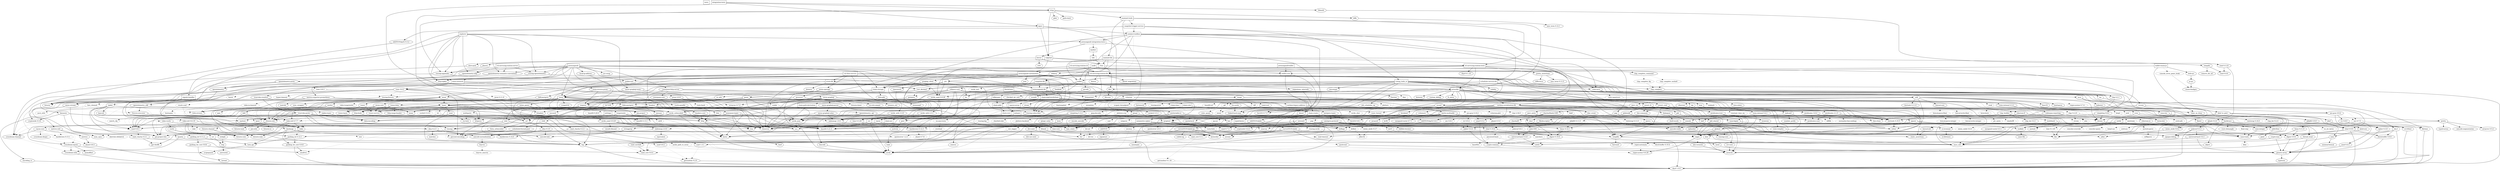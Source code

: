 digraph {
    0 [ label = "tests" shape = box]
    1 [ label = "catalyst-toolbox" shape = box]
    2 [ label = "chain-addr" shape = box]
    3 [ label = "chain-core" shape = box]
    4 [ label = "chain-ser" shape = box]
    5 [ label = "chain-crypto" shape = box]
    6 [ label = "typed-bytes" shape = box]
    7 [ label = "chain-impl-mockchain" shape = box]
    8 [ label = "cardano-legacy-address" shape = box]
    9 [ label = "chain-time" shape = box]
    10 [ label = "chain-vote" shape = box]
    11 [ label = "imhamt" shape = box]
    12 [ label = "sparse-array" shape = box]
    13 [ label = "chain-storage" shape = box]
    14 [ label = "jcli" shape = box]
    15 [ label = "jormungandr-lib" shape = box]
    16 [ label = "jormungandr-automation" shape = box]
    17 [ label = "jortestkit" shape = box]
    18 [ label = "jormungandr-integration-tests" shape = box]
    19 [ label = "hersir" shape = box]
    20 [ label = "thor" shape = box]
    21 [ label = "loki" shape = box]
    22 [ label = "mjolnir" shape = box]
    23 [ label = "snapshot-lib" shape = box]
    24 [ label = "symmetric-cipher" shape = box]
    25 [ label = "vit-servicing-station-lib" shape = box]
    26 [ label = "event-db" shape = box]
    27 [ label = "vit-servicing-station-tests" shape = box]
    28 [ label = "wallet" shape = box]
    29 [ label = "chain-path-derivation" shape = box]
    30 [ label = "hdkeygen" shape = box]
    31 [ label = "chain-network" shape = box]
    32 [ label = "jormungandrwallet" shape = box]
    33 [ label = "wallet-core" shape = box]
    34 [ label = "wallet-wasm-js" shape = box]
    35 [ label = "jormungandr" shape = box]
    36 [ label = "explorer" shape = box]
    37 [ label = "settings" shape = box]
    38 [ label = "blockchain" shape = box]
    39 [ label = "vit-servicing-station-cli" shape = box]
    40 [ label = "vit-servicing-station-server" shape = box]
    41 [ label = "iapyx" shape = box]
    42 [ label = "valgrind" shape = box]
    43 [ label = "vitup" shape = box]
    44 [ label = "mainnet-lib" shape = box]
    45 [ label = "mainnet-tools" shape = box]
    46 [ label = "scheduler-service-lib" shape = box]
    47 [ label = "signals-handler" shape = box]
    48 [ label = "snapshot-trigger-service" shape = box]
    49 [ label = "voting_tools_rs" shape = box]
    50 [ label = "integration-tests" shape = box]
    51 [ label = "cat-data-service" shape = box]
    52 [ label = "audit" shape = box]
    53 [ label = "assert_fs" ]
    54 [ label = "bech32 0.8.1" ]
    55 [ label = "clap 4.2.1" ]
    56 [ label = "color-eyre" ]
    57 [ label = "csv" ]
    58 [ label = "fraction" ]
    59 [ label = "futures" ]
    60 [ label = "gag" ]
    61 [ label = "governor" ]
    62 [ label = "graphql_client" ]
    63 [ label = "hex" ]
    64 [ label = "image" ]
    65 [ label = "itertools 0.10.5" ]
    66 [ label = "once_cell" ]
    67 [ label = "qrcode" ]
    68 [ label = "quircs" ]
    69 [ label = "rand 0.8.5" ]
    70 [ label = "rand_chacha 0.3.1" ]
    71 [ label = "rayon" ]
    72 [ label = "regex" ]
    73 [ label = "reqwest" ]
    74 [ label = "rust_decimal" ]
    75 [ label = "serde" ]
    76 [ label = "serde_json" ]
    77 [ label = "serde_yaml 0.8.26" ]
    78 [ label = "sscanf" ]
    79 [ label = "thiserror" ]
    80 [ label = "time 0.3.20" ]
    81 [ label = "tokio" ]
    82 [ label = "tracing" ]
    83 [ label = "tracing-subscriber" ]
    84 [ label = "url" ]
    85 [ label = "cryptoxide 0.4.4" ]
    86 [ label = "proptest" ]
    87 [ label = "quickcheck" ]
    88 [ label = "curve25519-dalek-ng" ]
    89 [ label = "ed25519-bip32 0.4.1" ]
    90 [ label = "ed25519-dalek" ]
    91 [ label = "generic-array" ]
    92 [ label = "rand_core 0.6.4" ]
    93 [ label = "sha2 0.10.6" ]
    94 [ label = "lazy_static" ]
    95 [ label = "strum" ]
    96 [ label = "cbor_event" ]
    97 [ label = "base64 0.21.0" ]
    98 [ label = "const_format" ]
    99 [ label = "criterion" style = dashed]
    100 [ label = "data-pile" ]
    101 [ label = "sled" ]
    102 [ label = "tempfile" ]
    103 [ label = "base64 0.13.1" ]
    104 [ label = "bincode" ]
    105 [ label = "bytes" ]
    106 [ label = "clap_complete" ]
    107 [ label = "gtmpl" ]
    108 [ label = "rpassword" ]
    109 [ label = "http" ]
    110 [ label = "humantime" ]
    111 [ label = "parity-multiaddr" ]
    112 [ label = "serde_with 2.3.1" ]
    113 [ label = "assert_cmd" ]
    114 [ label = "bytesize" ]
    115 [ label = "custom_debug" ]
    116 [ label = "flate2" ]
    117 [ label = "fs_extra" ]
    118 [ label = "json" ]
    119 [ label = "keynesis" ]
    120 [ label = "log" ]
    121 [ label = "netstat2" ]
    122 [ label = "os_info" ]
    123 [ label = "poldercast" ]
    124 [ label = "predicates 2.1.5" ]
    125 [ label = "prost 0.9.0" ]
    126 [ label = "semver" ]
    127 [ label = "sysinfo" ]
    128 [ label = "tar" ]
    129 [ label = "tokio-stream" ]
    130 [ label = "tonic 0.6.2" ]
    131 [ label = "warp" ]
    132 [ label = "zip" ]
    133 [ label = "console" ]
    134 [ label = "dialoguer" ]
    135 [ label = "indicatif" ]
    136 [ label = "sha-1" ]
    137 [ label = "sha2 0.9.9" ]
    138 [ label = "bech32 0.7.3" ]
    139 [ label = "yaml-rust" ]
    140 [ label = "ctrlc" ]
    141 [ label = "slave-pool" ]
    142 [ label = "cocoon" ]
    143 [ label = "dirs" ]
    144 [ label = "serde_test" style = dashed]
    145 [ label = "zeroize" ]
    146 [ label = "diesel" ]
    147 [ label = "diesel_migrations" ]
    148 [ label = "dotenv" ]
    149 [ label = "http-zipkin" ]
    150 [ label = "notify" ]
    151 [ label = "r2d2" ]
    152 [ label = "simplelog 0.8.0" ]
    153 [ label = "tracing-futures" ]
    154 [ label = "bb8" ]
    155 [ label = "bb8-postgres" ]
    156 [ label = "chrono" ]
    157 [ label = "dotenvy" ]
    158 [ label = "tokio-postgres" ]
    159 [ label = "cfg-if 0.1.10" ]
    160 [ label = "dyn-clone" ]
    161 [ label = "fake" ]
    162 [ label = "hyper" ]
    163 [ label = "postgres" ]
    164 [ label = "pretty_assertions" ]
    165 [ label = "rand 0.7.3" ]
    166 [ label = "rand_core 0.5.1" ]
    167 [ label = "refinery" ]
    168 [ label = "hashlink" ]
    169 [ label = "http-body" ]
    170 [ label = "pin-project" ]
    171 [ label = "clear_on_drop" ]
    172 [ label = "console_error_panic_hook" style = dashed]
    173 [ label = "getrandom 0.2.9" ]
    174 [ label = "js-sys" ]
    175 [ label = "wasm-bindgen" ]
    176 [ label = "web-sys" ]
    177 [ label = "arc-swap" ]
    178 [ label = "jsonrpsee-core" ]
    179 [ label = "jsonrpsee-http-server" ]
    180 [ label = "linked-hash-map" ]
    181 [ label = "local-ip-address" ]
    182 [ label = "lru" ]
    183 [ label = "opentelemetry" ]
    184 [ label = "opentelemetry-otlp" ]
    185 [ label = "opentelemetry-semantic-conventions" ]
    186 [ label = "tokio-util 0.6.10" ]
    187 [ label = "tracing-appender" ]
    188 [ label = "tracing-opentelemetry" ]
    189 [ label = "trust-dns-resolver" ]
    190 [ label = "anyhow" ]
    191 [ label = "async-graphql" ]
    192 [ label = "async-graphql-warp" ]
    193 [ label = "futures-channel" ]
    194 [ label = "futures-util" ]
    195 [ label = "ed25519-bip32 0.3.2" ]
    196 [ label = "prettytable-rs" ]
    197 [ label = "warp-reverse-proxy" ]
    198 [ label = "diffy" ]
    199 [ label = "glob" ]
    200 [ label = "path-slash" ]
    201 [ label = "rustls" ]
    202 [ label = "rustls-pemfile" ]
    203 [ label = "tempdir" ]
    204 [ label = "tokio-rustls" ]
    205 [ label = "uuid 0.8.2" ]
    206 [ label = "walkdir" ]
    207 [ label = "cardano-serialization-lib" ]
    208 [ label = "pharos" ]
    209 [ label = "job_scheduler_ng" ]
    210 [ label = "num-traits" ]
    211 [ label = "uuid 1.3.1" ]
    212 [ label = "bytekind" ]
    213 [ label = "cddl" ]
    214 [ label = "ciborium" ]
    215 [ label = "dashmap" ]
    216 [ label = "microtype" ]
    217 [ label = "nonempty" ]
    218 [ label = "validity" ]
    219 [ label = "cfg-if 1.0.0" ]
    220 [ label = "libmath" ]
    221 [ label = "rand_chacha 0.2.2" ]
    222 [ label = "axum" ]
    223 [ label = "metrics" ]
    224 [ label = "metrics-exporter-prometheus" ]
    225 [ label = "poem" ]
    226 [ label = "poem-openapi" ]
    227 [ label = "serde_with 3.3.0" ]
    228 [ label = "tower-http" ]
    229 [ label = "clap_complete_command" ]
    230 [ label = "anstyle" ]
    231 [ label = "doc-comment" ]
    232 [ label = "globwalk" ]
    233 [ label = "predicates 3.0.2" ]
    234 [ label = "predicates-core" ]
    235 [ label = "predicates-tree" ]
    236 [ label = "clap_builder" ]
    237 [ label = "backtrace" ]
    238 [ label = "color-spantrace" style = dashed]
    239 [ label = "eyre" ]
    240 [ label = "indenter" ]
    241 [ label = "owo-colors" ]
    242 [ label = "tracing-error" style = dashed]
    243 [ label = "csv-core" ]
    244 [ label = "itoa" ]
    245 [ label = "ryu" ]
    246 [ label = "num" ]
    247 [ label = "futures-core" ]
    248 [ label = "futures-executor" ]
    249 [ label = "futures-io" ]
    250 [ label = "futures-sink" ]
    251 [ label = "futures-task" ]
    252 [ label = "filedescriptor" ]
    253 [ label = "futures-timer" style = dashed]
    254 [ label = "no-std-compat" ]
    255 [ label = "nonzero_ext" ]
    256 [ label = "parking_lot 0.12.1" ]
    257 [ label = "smallvec" ]
    258 [ label = "bytemuck" ]
    259 [ label = "byteorder" ]
    260 [ label = "color_quant" ]
    261 [ label = "gif" style = dashed]
    262 [ label = "jpeg-decoder" style = dashed]
    263 [ label = "num-iter" ]
    264 [ label = "num-rational 0.3.2" ]
    265 [ label = "png" style = dashed]
    266 [ label = "scoped_threadpool" style = dashed]
    267 [ label = "tiff" style = dashed]
    268 [ label = "either" ]
    269 [ label = "checked_int_cast" ]
    270 [ label = "ppv-lite86" ]
    271 [ label = "rayon-core" ]
    272 [ label = "aho-corasick" ]
    273 [ label = "memchr" ]
    274 [ label = "regex-syntax 0.6.29" ]
    275 [ label = "serde_urlencoded" ]
    276 [ label = "tower-service" ]
    277 [ label = "arrayvec 0.7.2" ]
    278 [ label = "borsh" style = dashed]
    279 [ label = "bytecheck" style = dashed]
    280 [ label = "rkyv" style = dashed]
    281 [ label = "indexmap 1.9.3" ]
    282 [ label = "time-core" ]
    283 [ label = "mio" style = dashed]
    284 [ label = "num_cpus" ]
    285 [ label = "pin-project-lite" ]
    286 [ label = "tracing-core" ]
    287 [ label = "matchers" style = dashed]
    288 [ label = "nu-ansi-term" style = dashed]
    289 [ label = "sharded-slab" style = dashed]
    290 [ label = "thread_local" ]
    291 [ label = "tracing-log" style = dashed]
    292 [ label = "tracing-serde" style = dashed]
    293 [ label = "form_urlencoded" ]
    294 [ label = "idna 0.3.0" ]
    295 [ label = "percent-encoding" ]
    296 [ label = "bit-set" style = dashed]
    297 [ label = "bitflags" ]
    298 [ label = "quick-error 2.0.1" style = dashed]
    299 [ label = "rand_xorshift" ]
    300 [ label = "rusty-fork" style = dashed]
    301 [ label = "unarray" ]
    302 [ label = "env_logger" style = dashed]
    303 [ label = "digest 0.9.0" ]
    304 [ label = "subtle-ng" ]
    305 [ label = "curve25519-dalek" ]
    306 [ label = "ed25519" ]
    307 [ label = "typenum" ]
    308 [ label = "digest 0.10.6" ]
    309 [ label = "atty" style = dashed]
    310 [ label = "cast" style = dashed]
    311 [ label = "clap 2.34.0" style = dashed]
    312 [ label = "criterion-plot" style = dashed]
    313 [ label = "oorandom" style = dashed]
    314 [ label = "plotters" style = dashed]
    315 [ label = "serde_cbor" style = dashed]
    316 [ label = "tinytemplate" style = dashed]
    317 [ label = "memmap2" ]
    318 [ label = "crc32fast" ]
    319 [ label = "crossbeam-epoch" ]
    320 [ label = "crossbeam-utils" ]
    321 [ label = "fxhash" ]
    322 [ label = "libc" ]
    323 [ label = "parking_lot 0.11.2" ]
    324 [ label = "fastrand" ]
    325 [ label = "gtmpl_value" ]
    326 [ label = "fnv" ]
    327 [ label = "arrayref" ]
    328 [ label = "bs58" ]
    329 [ label = "data-encoding" ]
    330 [ label = "multihash" ]
    331 [ label = "static_assertions" ]
    332 [ label = "unsigned-varint 0.7.1" ]
    333 [ label = "bstr" ]
    334 [ label = "wait-timeout" ]
    335 [ label = "miniz_oxide 0.6.2" ]
    336 [ label = "cryptoxide 0.3.6" ]
    337 [ label = "difflib" style = dashed]
    338 [ label = "float-cmp" style = dashed]
    339 [ label = "normalize-line-endings" style = dashed]
    340 [ label = "filetime" ]
    341 [ label = "tokio-util 0.7.7" ]
    342 [ label = "async-stream" ]
    343 [ label = "h2" style = dashed]
    344 [ label = "hyper-timeout" style = dashed]
    345 [ label = "tower" ]
    346 [ label = "tower-layer" ]
    347 [ label = "headers" ]
    348 [ label = "mime" ]
    349 [ label = "mime_guess" ]
    350 [ label = "multiparty" style = dashed]
    351 [ label = "scoped-tls" ]
    352 [ label = "tokio-tungstenite" style = dashed]
    353 [ label = "aes 0.7.5" style = dashed]
    354 [ label = "bzip2" style = dashed]
    355 [ label = "constant_time_eq" style = dashed]
    356 [ label = "hmac 0.12.1" ]
    357 [ label = "pbkdf2 0.11.0" style = dashed]
    358 [ label = "sha1" ]
    359 [ label = "zstd" style = dashed]
    360 [ label = "unicode-width" ]
    361 [ label = "shell-words" ]
    362 [ label = "number_prefix" ]
    363 [ label = "block-buffer 0.9.0" ]
    364 [ label = "opaque-debug" ]
    365 [ label = "crossbeam-channel" ]
    366 [ label = "aes-gcm 0.9.4" ]
    367 [ label = "chacha20poly1305" ]
    368 [ label = "hmac 0.11.0" ]
    369 [ label = "pbkdf2 0.9.0" ]
    370 [ label = "dirs-sys" ]
    371 [ label = "pq-sys" style = dashed]
    372 [ label = "migrations_internals" ]
    373 [ label = "zipkin" ]
    374 [ label = "scheduled-thread-pool" ]
    375 [ label = "termcolor" ]
    376 [ label = "num-integer" ]
    377 [ label = "time 0.1.45" style = dashed]
    378 [ label = "fallible-iterator" ]
    379 [ label = "phf" ]
    380 [ label = "postgres-protocol" ]
    381 [ label = "postgres-types" ]
    382 [ label = "socket2 0.5.1" ]
    383 [ label = "httparse" ]
    384 [ label = "httpdate" ]
    385 [ label = "socket2 0.4.9" style = dashed]
    386 [ label = "want" ]
    387 [ label = "ansi_term 0.11.0" ]
    388 [ label = "difference" ]
    389 [ label = "getrandom 0.1.16" style = dashed]
    390 [ label = "refinery-core" ]
    391 [ label = "hashbrown 0.12.3" ]
    392 [ label = "beef" ]
    393 [ label = "jsonrpsee-types" ]
    394 [ label = "rustc-hash" style = dashed]
    395 [ label = "globset" ]
    396 [ label = "unicase" ]
    397 [ label = "opentelemetry_api" ]
    398 [ label = "opentelemetry_sdk" ]
    399 [ label = "opentelemetry-proto" ]
    400 [ label = "prost 0.11.8" style = dashed]
    401 [ label = "tonic 0.8.3" style = dashed]
    402 [ label = "slab" style = dashed]
    403 [ label = "lru-cache" ]
    404 [ label = "resolv-conf" style = dashed]
    405 [ label = "trust-dns-proto" ]
    406 [ label = "async-graphql-parser" ]
    407 [ label = "async-graphql-value" ]
    408 [ label = "fast_chemail" style = dashed]
    409 [ label = "multer" ]
    410 [ label = "pin-utils" ]
    411 [ label = "encode_unicode" ]
    412 [ label = "is-terminal" ]
    413 [ label = "term" ]
    414 [ label = "ansi_term 0.12.1" ]
    415 [ label = "ring" ]
    416 [ label = "sct" ]
    417 [ label = "webpki" ]
    418 [ label = "rand 0.4.6" ]
    419 [ label = "remove_dir_all" ]
    420 [ label = "same-file" ]
    421 [ label = "num-bigint" ]
    422 [ label = "schemars" ]
    423 [ label = "cron" ]
    424 [ label = "libm" style = dashed]
    425 [ label = "abnf_to_pest" ]
    426 [ label = "base16" ]
    427 [ label = "base64-url" style = dashed]
    428 [ label = "clap 3.2.23" style = dashed]
    429 [ label = "codespan-reporting" ]
    430 [ label = "hexf-parse" ]
    431 [ label = "itertools 0.11.0" ]
    432 [ label = "lexical-core" ]
    433 [ label = "pest_meta" ]
    434 [ label = "pest_vm" ]
    435 [ label = "regex-syntax 0.7.4" style = dashed]
    436 [ label = "simplelog 0.12.1" ]
    437 [ label = "uriparse" style = dashed]
    438 [ label = "ciborium-io" ]
    439 [ label = "ciborium-ll" ]
    440 [ label = "hashbrown 0.14.0" ]
    441 [ label = "lock_api" ]
    442 [ label = "parking_lot_core 0.9.8" ]
    443 [ label = "secrecy" style = dashed]
    444 [ label = "rand 0.3.23" ]
    445 [ label = "axum-core" ]
    446 [ label = "matchit" ]
    447 [ label = "serde_path_to_error" style = dashed]
    448 [ label = "sync_wrapper" ]
    449 [ label = "ahash 0.8.3" ]
    450 [ label = "ipnet" ]
    451 [ label = "metrics-util" ]
    452 [ label = "quanta" ]
    453 [ label = "cookie" style = dashed]
    454 [ label = "quick-xml" ]
    455 [ label = "rfc7239" ]
    456 [ label = "serde_yaml 0.9.25" ]
    457 [ label = "indexmap 2.0.0" ]
    458 [ label = "http-range-header" ]
    459 [ label = "clap_complete_fig" style = dashed]
    460 [ label = "clap_complete_nushell" style = dashed]
    461 [ label = "ignore" ]
    462 [ label = "termtree" ]
    463 [ label = "anstream" style = dashed]
    464 [ label = "clap_lex 0.4.1" ]
    465 [ label = "strsim" style = dashed]
    466 [ label = "addr2line" ]
    467 [ label = "object" ]
    468 [ label = "rustc-demangle" ]
    469 [ label = "num-complex" ]
    470 [ label = "num-rational 0.4.1" ]
    471 [ label = "weezl" style = dashed]
    472 [ label = "deflate" style = dashed]
    473 [ label = "miniz_oxide 0.3.7" style = dashed]
    474 [ label = "miniz_oxide 0.4.4" style = dashed]
    475 [ label = "crossbeam-deque" ]
    476 [ label = "hashbrown 0.13.1" style = dashed]
    477 [ label = "ptr_meta" style = dashed]
    478 [ label = "simdutf8" style = dashed]
    479 [ label = "rend" style = dashed]
    480 [ label = "seahash" style = dashed]
    481 [ label = "regex-automata" style = dashed]
    482 [ label = "overload" style = dashed]
    483 [ label = "unicode-bidi" ]
    484 [ label = "unicode-normalization" ]
    485 [ label = "bit-vec" style = dashed]
    486 [ label = "quick-error 1.2.3" style = dashed]
    487 [ label = "subtle" ]
    488 [ label = "signature" ]
    489 [ label = "block-buffer 0.10.4" style = dashed]
    490 [ label = "crypto-common" ]
    491 [ label = "textwrap 0.11.0" style = dashed]
    492 [ label = "plotters-backend" style = dashed]
    493 [ label = "plotters-svg" style = dashed]
    494 [ label = "half" ]
    495 [ label = "memoffset" ]
    496 [ label = "scopeguard" ]
    497 [ label = "instant" ]
    498 [ label = "parking_lot_core 0.8.6" ]
    499 [ label = "unsigned-varint 0.5.1" ]
    500 [ label = "adler" ]
    501 [ label = "tokio-io-timeout" style = dashed]
    502 [ label = "headers-core" ]
    503 [ label = "try-lock" ]
    504 [ label = "tungstenite" style = dashed]
    505 [ label = "cipher 0.3.0" ]
    506 [ label = "bzip2-sys" style = dashed]
    507 [ label = "password-hash" style = dashed]
    508 [ label = "zstd-safe" style = dashed]
    509 [ label = "aead 0.4.3" ]
    510 [ label = "ctr 0.8.0" ]
    511 [ label = "ghash 0.4.4" ]
    512 [ label = "aead 0.5.2" ]
    513 [ label = "chacha20" ]
    514 [ label = "cipher 0.4.4" ]
    515 [ label = "poly1305" ]
    516 [ label = "crypto-mac" ]
    517 [ label = "lazycell" ]
    518 [ label = "zipkin-types" ]
    519 [ label = "phf_shared" ]
    520 [ label = "md-5" ]
    521 [ label = "stringprep" ]
    522 [ label = "siphasher" ]
    523 [ label = "toml" ]
    524 [ label = "ahash 0.7.6" style = dashed]
    525 [ label = "hostname" style = dashed]
    526 [ label = "idna 0.2.3" ]
    527 [ label = "tinyvec" ]
    528 [ label = "pest" ]
    529 [ label = "ascii_utils" style = dashed]
    530 [ label = "encoding_rs" ]
    531 [ label = "spin" ]
    532 [ label = "io-lifetimes" ]
    533 [ label = "dirs-next" ]
    534 [ label = "untrusted" ]
    535 [ label = "nom" ]
    536 [ label = "abnf" ]
    537 [ label = "pretty" ]
    538 [ label = "clap_lex 0.2.4" style = dashed]
    539 [ label = "textwrap 0.16.0" style = dashed]
    540 [ label = "lexical-parse-float" style = dashed]
    541 [ label = "lexical-parse-integer" style = dashed]
    542 [ label = "lexical-util" ]
    543 [ label = "lexical-write-float" style = dashed]
    544 [ label = "lexical-write-integer" style = dashed]
    545 [ label = "sketches-ddsketch" style = dashed]
    546 [ label = "aes-gcm 0.10.2" style = dashed]
    547 [ label = "base64 0.20.0" style = dashed]
    548 [ label = "hkdf" style = dashed]
    549 [ label = "uncased" ]
    550 [ label = "unsafe-libyaml" ]
    551 [ label = "equivalent" ]
    552 [ label = "anstyle-parse" style = dashed]
    553 [ label = "concolor-override" style = dashed]
    554 [ label = "concolor-query" style = dashed]
    555 [ label = "utf8parse" style = dashed]
    556 [ label = "gimli" ]
    557 [ label = "adler32" style = dashed]
    558 [ label = "utf-8" style = dashed]
    559 [ label = "base64ct" style = dashed]
    560 [ label = "zstd-sys" style = dashed]
    561 [ label = "polyval 0.5.3" ]
    562 [ label = "inout" ]
    563 [ label = "universal-hash 0.5.0" ]
    564 [ label = "match_cfg" style = dashed]
    565 [ label = "matches" ]
    566 [ label = "tinyvec_macros" style = dashed]
    567 [ label = "ucd-trie" ]
    568 [ label = "dirs-sys-next" ]
    569 [ label = "minimal-lexical" ]
    570 [ label = "abnf-core" ]
    571 [ label = "arrayvec 0.5.2" ]
    572 [ label = "typed-arena" ]
    573 [ label = "unicode-segmentation" ]
    574 [ label = "os_str_bytes" style = dashed]
    575 [ label = "aes 0.8.3" style = dashed]
    576 [ label = "ctr 0.9.2" style = dashed]
    577 [ label = "ghash 0.5.0" style = dashed]
    578 [ label = "universal-hash 0.4.1" ]
    579 [ label = "polyval 0.6.1" style = dashed]
    1 -> 56 [ ]
    1 -> 60 [ ]
    1 -> 61 [ ]
    1 -> 18 [ ]
    1 -> 67 [ ]
    1 -> 68 [ ]
    1 -> 78 [ ]
    1 -> 24 [ ]
    1 -> 25 [ style = dotted]
    1 -> 28 [ ]
    2 -> 3 [ ]
    2 -> 5 [ ]
    3 -> 4 [ ]
    4 -> 79 [ ]
    5 -> 54 [ ]
    5 -> 88 [ ]
    5 -> 89 [ ]
    5 -> 90 [ ]
    5 -> 63 [ ]
    5 -> 86 [ style = dotted]
    5 -> 87 [ style = dotted]
    5 -> 71 [ ]
    5 -> 93 [ ]
    5 -> 6 [ ]
    7 -> 8 [ ]
    7 -> 2 [ ]
    7 -> 9 [ ]
    7 -> 10 [ ]
    7 -> 11 [ ]
    7 -> 12 [ ]
    7 -> 95 [ ]
    7 -> 82 [ ]
    8 -> 96 [ ]
    8 -> 89 [ ]
    9 -> 3 [ ]
    9 -> 86 [ style = dotted]
    9 -> 87 [ style = dotted]
    10 -> 97 [ ]
    10 -> 3 [ ]
    10 -> 5 [ ]
    10 -> 98 [ ]
    11 -> 86 [ style = dotted]
    11 -> 79 [ ]
    13 -> 99 [ style = dotted]
    13 -> 100 [ ]
    13 -> 92 [ style = dotted]
    13 -> 101 [ ]
    13 -> 102 [ style = dotted]
    13 -> 79 [ ]
    14 -> 104 [ ]
    14 -> 106 [ ]
    14 -> 107 [ ]
    14 -> 15 [ ]
    14 -> 73 [ ]
    14 -> 108 [ ]
    14 -> 77 [ ]
    15 -> 7 [ ]
    15 -> 109 [ ]
    15 -> 110 [ ]
    15 -> 111 [ ]
    15 -> 112 [ ]
    16 -> 113 [ ]
    16 -> 13 [ ]
    16 -> 62 [ ]
    16 -> 14 [ ]
    16 -> 17 [ ]
    16 -> 118 [ ]
    16 -> 121 [ ]
    16 -> 123 [ ]
    16 -> 130 [ ]
    16 -> 83 [ ]
    17 -> 53 [ ]
    17 -> 54 [ ]
    17 -> 114 [ ]
    17 -> 57 [ ]
    17 -> 115 [ ]
    17 -> 134 [ ]
    17 -> 117 [ ]
    17 -> 63 [ ]
    17 -> 110 [ ]
    17 -> 135 [ ]
    17 -> 122 [ ]
    17 -> 124 [ ]
    17 -> 73 [ ]
    17 -> 126 [ ]
    17 -> 77 [ ]
    17 -> 136 [ ]
    17 -> 137 [ ]
    17 -> 127 [ ]
    17 -> 128 [ ]
    17 -> 131 [ ]
    17 -> 132 [ ]
    18 -> 138 [ ]
    18 -> 19 [ ]
    18 -> 22 [ ]
    19 -> 140 [ ]
    19 -> 141 [ ]
    19 -> 20 [ ]
    20 -> 142 [ ]
    20 -> 143 [ ]
    20 -> 16 [ ]
    21 -> 20 [ ]
    22 -> 21 [ ]
    23 -> 58 [ ]
    23 -> 15 [ ]
    23 -> 73 [ ]
    23 -> 74 [ ]
    23 -> 144 [ style = dotted]
    24 -> 85 [ ]
    24 -> 69 [ ]
    24 -> 79 [ ]
    24 -> 145 [ ]
    25 -> 55 [ ]
    25 -> 147 [ ]
    25 -> 148 [ ]
    25 -> 26 [ ]
    25 -> 149 [ ]
    25 -> 65 [ ]
    25 -> 150 [ ]
    25 -> 152 [ ]
    25 -> 23 [ ]
    25 -> 153 [ ]
    25 -> 83 [ ]
    25 -> 131 [ ]
    26 -> 155 [ ]
    26 -> 157 [ ]
    26 -> 74 [ ]
    26 -> 79 [ ]
    27 -> 113 [ ]
    27 -> 159 [ ]
    27 -> 160 [ ]
    27 -> 161 [ ]
    27 -> 17 [ ]
    27 -> 164 [ ]
    27 -> 167 [ ]
    27 -> 25 [ ]
    28 -> 168 [ ]
    28 -> 30 [ ]
    28 -> 65 [ ]
    28 -> 15 [ ]
    29 -> 79 [ ]
    30 -> 8 [ ]
    30 -> 2 [ ]
    30 -> 29 [ ]
    31 -> 5 [ ]
    31 -> 59 [ ]
    31 -> 79 [ ]
    31 -> 130 [ ]
    32 -> 33 [ ]
    33 -> 138 [ ]
    33 -> 24 [ ]
    33 -> 28 [ ]
    34 -> 171 [ ]
    34 -> 172 [ style = dotted]
    34 -> 33 [ ]
    34 -> 176 [ ]
    35 -> 177 [ ]
    35 -> 31 [ ]
    35 -> 13 [ ]
    35 -> 55 [ ]
    35 -> 149 [ ]
    35 -> 15 [ ]
    35 -> 179 [ ]
    35 -> 181 [ ]
    35 -> 184 [ ]
    35 -> 185 [ ]
    35 -> 123 [ ]
    35 -> 73 [ ]
    35 -> 77 [ ]
    35 -> 187 [ ]
    35 -> 188 [ ]
    35 -> 189 [ ]
    35 -> 131 [ ]
    36 -> 190 [ ]
    36 -> 192 [ ]
    36 -> 31 [ ]
    36 -> 149 [ ]
    36 -> 18 [ ]
    36 -> 184 [ ]
    36 -> 185 [ ]
    36 -> 187 [ ]
    36 -> 188 [ ]
    37 -> 101 [ ]
    37 -> 79 [ ]
    38 -> 7 [ ]
    38 -> 182 [ ]
    39 -> 57 [ ]
    39 -> 25 [ ]
    40 -> 184 [ ]
    40 -> 185 [ ]
    40 -> 187 [ ]
    40 -> 188 [ ]
    40 -> 25 [ ]
    41 -> 1 [ ]
    41 -> 195 [ ]
    41 -> 196 [ ]
    41 -> 42 [ ]
    42 -> 16 [ ]
    42 -> 27 [ ]
    42 -> 33 [ ]
    42 -> 197 [ ]
    43 -> 198 [ ]
    43 -> 199 [ ]
    43 -> 45 [ ]
    43 -> 200 [ ]
    43 -> 187 [ ]
    43 -> 205 [ ]
    43 -> 42 [ ]
    44 -> 207 [ ]
    44 -> 208 [ ]
    44 -> 23 [ ]
    44 -> 203 [ ]
    44 -> 20 [ ]
    45 -> 209 [ ]
    45 -> 44 [ ]
    45 -> 196 [ ]
    45 -> 48 [ ]
    45 -> 27 [ ]
    46 -> 156 [ ]
    46 -> 55 [ ]
    46 -> 59 [ ]
    46 -> 17 [ ]
    46 -> 211 [ ]
    47 -> 59 [ ]
    47 -> 81 [ ]
    48 -> 1 [ ]
    48 -> 46 [ ]
    48 -> 47 [ ]
    48 -> 49 [ ]
    49 -> 212 [ ]
    49 -> 207 [ ]
    49 -> 213 [ ]
    49 -> 55 [ ]
    49 -> 56 [ ]
    49 -> 215 [ ]
    49 -> 143 [ ]
    49 -> 216 [ ]
    49 -> 217 [ ]
    49 -> 86 [ ]
    49 -> 71 [ ]
    49 -> 74 [ ]
    49 -> 218 [ ]
    50 -> 41 [ ]
    50 -> 220 [ ]
    50 -> 221 [ ]
    50 -> 43 [ ]
    51 -> 222 [ ]
    51 -> 55 [ ]
    51 -> 26 [ ]
    51 -> 224 [ ]
    51 -> 226 [ ]
    51 -> 227 [ ]
    51 -> 228 [ ]
    51 -> 83 [ ]
    52 -> 13 [ ]
    52 -> 229 [ ]
    52 -> 56 [ ]
    52 -> 77 [ ]
    52 -> 28 [ ]
    53 -> 231 [ ]
    53 -> 232 [ ]
    53 -> 233 [ ]
    53 -> 235 [ ]
    53 -> 102 [ ]
    55 -> 236 [ ]
    56 -> 237 [ ]
    56 -> 238 [ style = dotted]
    56 -> 239 [ ]
    57 -> 243 [ ]
    57 -> 244 [ ]
    57 -> 245 [ ]
    57 -> 75 [ ]
    58 -> 94 [ style = dotted]
    58 -> 246 [ ]
    59 -> 248 [ style = dotted]
    60 -> 252 [ ]
    60 -> 102 [ ]
    61 -> 59 [ style = dotted]
    61 -> 253 [ style = dotted]
    61 -> 254 [ ]
    61 -> 255 [ ]
    61 -> 256 [ ]
    61 -> 69 [ style = dotted]
    62 -> 76 [ ]
    64 -> 258 [ ]
    64 -> 261 [ style = dotted]
    64 -> 263 [ ]
    64 -> 264 [ ]
    64 -> 265 [ style = dotted]
    64 -> 266 [ style = dotted]
    64 -> 267 [ style = dotted]
    65 -> 268 [ ]
    67 -> 269 [ ]
    67 -> 64 [ style = dotted]
    68 -> 210 [ ]
    68 -> 79 [ ]
    69 -> 70 [ style = dotted]
    70 -> 270 [ ]
    70 -> 92 [ ]
    71 -> 268 [ ]
    71 -> 271 [ ]
    72 -> 272 [ style = dotted]
    72 -> 274 [ ]
    73 -> 97 [ ]
    73 -> 194 [ ]
    73 -> 109 [ ]
    73 -> 76 [ style = dotted]
    73 -> 275 [ ]
    73 -> 276 [ ]
    73 -> 84 [ ]
    74 -> 277 [ ]
    74 -> 278 [ style = dotted]
    74 -> 163 [ style = dotted]
    74 -> 280 [ style = dotted]
    76 -> 244 [ ]
    76 -> 245 [ ]
    76 -> 75 [ ]
    77 -> 281 [ ]
    77 -> 245 [ ]
    77 -> 139 [ ]
    78 -> 98 [ ]
    78 -> 94 [ ]
    78 -> 72 [ ]
    80 -> 244 [ style = dotted]
    80 -> 75 [ style = dotted]
    80 -> 282 [ ]
    81 -> 105 [ style = dotted]
    81 -> 283 [ style = dotted]
    81 -> 284 [ style = dotted]
    81 -> 256 [ style = dotted]
    81 -> 285 [ ]
    82 -> 120 [ style = dotted]
    82 -> 285 [ ]
    82 -> 286 [ ]
    83 -> 287 [ style = dotted]
    83 -> 288 [ style = dotted]
    83 -> 72 [ style = dotted]
    83 -> 76 [ style = dotted]
    83 -> 289 [ style = dotted]
    83 -> 257 [ style = dotted]
    83 -> 290 [ style = dotted]
    83 -> 80 [ style = dotted]
    83 -> 82 [ style = dotted]
    83 -> 291 [ style = dotted]
    83 -> 292 [ style = dotted]
    84 -> 293 [ ]
    84 -> 294 [ ]
    84 -> 75 [ style = dotted]
    86 -> 296 [ style = dotted]
    86 -> 297 [ ]
    86 -> 259 [ ]
    86 -> 94 [ style = dotted]
    86 -> 210 [ ]
    86 -> 298 [ style = dotted]
    86 -> 69 [ ]
    86 -> 299 [ ]
    86 -> 274 [ style = dotted]
    86 -> 300 [ style = dotted]
    86 -> 301 [ ]
    87 -> 302 [ style = dotted]
    87 -> 165 [ ]
    88 -> 259 [ ]
    88 -> 303 [ ]
    88 -> 92 [ ]
    88 -> 304 [ ]
    88 -> 145 [ ]
    89 -> 85 [ ]
    90 -> 305 [ ]
    90 -> 306 [ ]
    90 -> 165 [ style = dotted]
    90 -> 75 [ style = dotted]
    90 -> 137 [ ]
    91 -> 307 [ ]
    92 -> 173 [ style = dotted]
    93 -> 308 [ ]
    99 -> 309 [ style = dashed]
    99 -> 311 [ style = dashed]
    99 -> 312 [ style = dashed]
    99 -> 57 [ style = dashed]
    99 -> 59 [ style = dotted]
    99 -> 94 [ style = dashed]
    99 -> 313 [ style = dashed]
    99 -> 314 [ style = dashed]
    99 -> 71 [ style = dashed]
    99 -> 72 [ style = dashed]
    99 -> 315 [ style = dashed]
    99 -> 316 [ style = dashed]
    99 -> 81 [ style = dotted]
    99 -> 206 [ style = dashed]
    100 -> 317 [ ]
    101 -> 318 [ ]
    101 -> 319 [ ]
    101 -> 321 [ ]
    101 -> 322 [ ]
    101 -> 120 [ ]
    101 -> 323 [ ]
    102 -> 219 [ ]
    102 -> 324 [ ]
    104 -> 75 [ ]
    105 -> 75 [ style = dotted]
    106 -> 55 [ ]
    107 -> 325 [ ]
    107 -> 65 [ ]
    107 -> 94 [ ]
    107 -> 295 [ ]
    108 -> 76 [ ]
    109 -> 105 [ ]
    109 -> 326 [ ]
    109 -> 244 [ ]
    111 -> 327 [ ]
    111 -> 328 [ ]
    111 -> 259 [ ]
    111 -> 329 [ ]
    111 -> 330 [ ]
    111 -> 331 [ ]
    111 -> 332 [ ]
    111 -> 84 [ style = dotted]
    112 -> 103 [ style = dotted]
    112 -> 156 [ style = dotted]
    112 -> 63 [ style = dotted]
    112 -> 281 [ style = dotted]
    112 -> 76 [ style = dotted]
    112 -> 80 [ style = dotted]
    113 -> 333 [ ]
    113 -> 231 [ ]
    113 -> 233 [ ]
    113 -> 235 [ ]
    113 -> 334 [ ]
    116 -> 318 [ ]
    116 -> 335 [ style = dotted]
    119 -> 336 [ ]
    119 -> 63 [ ]
    119 -> 70 [ ]
    119 -> 79 [ ]
    120 -> 219 [ ]
    120 -> 75 [ style = dotted]
    121 -> 297 [ ]
    121 -> 322 [ ]
    121 -> 79 [ ]
    122 -> 120 [ ]
    123 -> 119 [ ]
    123 -> 182 [ ]
    124 -> 337 [ style = dotted]
    124 -> 338 [ style = dotted]
    124 -> 65 [ ]
    124 -> 339 [ style = dotted]
    124 -> 234 [ ]
    124 -> 72 [ style = dotted]
    125 -> 105 [ ]
    126 -> 75 [ style = dotted]
    127 -> 71 [ style = dotted]
    128 -> 340 [ ]
    129 -> 341 [ style = dotted]
    130 -> 342 [ ]
    130 -> 103 [ ]
    130 -> 344 [ style = dotted]
    130 -> 295 [ ]
    130 -> 125 [ style = dotted]
    130 -> 129 [ ]
    130 -> 186 [ ]
    130 -> 345 [ style = dotted]
    130 -> 153 [ style = dotted]
    131 -> 347 [ ]
    131 -> 162 [ ]
    131 -> 349 [ ]
    131 -> 350 [ style = dotted]
    131 -> 170 [ ]
    131 -> 202 [ ]
    131 -> 351 [ ]
    131 -> 76 [ ]
    131 -> 275 [ ]
    131 -> 204 [ style = dotted]
    131 -> 129 [ ]
    131 -> 352 [ style = dotted]
    132 -> 353 [ style = dotted]
    132 -> 259 [ ]
    132 -> 354 [ style = dotted]
    132 -> 355 [ style = dotted]
    132 -> 116 [ style = dotted]
    132 -> 357 [ style = dotted]
    132 -> 358 [ style = dotted]
    132 -> 80 [ style = dotted]
    132 -> 359 [ style = dotted]
    133 -> 94 [ ]
    133 -> 322 [ ]
    133 -> 360 [ style = dotted]
    134 -> 133 [ ]
    134 -> 361 [ ]
    134 -> 102 [ style = dotted]
    134 -> 145 [ style = dotted]
    135 -> 133 [ ]
    135 -> 362 [ ]
    135 -> 72 [ ]
    136 -> 363 [ ]
    136 -> 219 [ ]
    136 -> 303 [ ]
    136 -> 364 [ ]
    137 -> 363 [ ]
    137 -> 219 [ ]
    137 -> 303 [ ]
    137 -> 364 [ ]
    139 -> 180 [ ]
    141 -> 365 [ ]
    142 -> 366 [ ]
    142 -> 367 [ ]
    142 -> 369 [ ]
    142 -> 69 [ ]
    143 -> 370 [ ]
    144 -> 75 [ style = dashed]
    146 -> 297 [ style = dotted]
    146 -> 259 [ ]
    146 -> 156 [ style = dotted]
    146 -> 371 [ style = dotted]
    146 -> 151 [ style = dotted]
    146 -> 76 [ style = dotted]
    147 -> 372 [ ]
    149 -> 109 [ ]
    149 -> 373 [ ]
    150 -> 297 [ ]
    150 -> 365 [ style = dotted]
    150 -> 340 [ ]
    150 -> 322 [ ]
    150 -> 206 [ ]
    151 -> 120 [ ]
    151 -> 374 [ ]
    152 -> 156 [ ]
    152 -> 120 [ ]
    152 -> 375 [ style = dotted]
    153 -> 170 [ style = dotted]
    153 -> 82 [ ]
    154 -> 194 [ ]
    154 -> 81 [ ]
    155 -> 154 [ ]
    155 -> 158 [ ]
    156 -> 376 [ ]
    156 -> 75 [ style = dotted]
    156 -> 377 [ style = dotted]
    158 -> 194 [ ]
    158 -> 295 [ ]
    158 -> 379 [ ]
    158 -> 381 [ ]
    158 -> 382 [ ]
    158 -> 341 [ ]
    161 -> 156 [ style = dotted]
    161 -> 109 [ style = dotted]
    161 -> 69 [ ]
    162 -> 343 [ style = dotted]
    162 -> 169 [ ]
    162 -> 383 [ ]
    162 -> 384 [ ]
    162 -> 385 [ style = dotted]
    162 -> 276 [ ]
    162 -> 386 [ ]
    163 -> 158 [ ]
    164 -> 387 [ ]
    164 -> 388 [ ]
    165 -> 166 [ ]
    166 -> 389 [ style = dotted]
    167 -> 390 [ ]
    168 -> 391 [ ]
    169 -> 109 [ ]
    169 -> 285 [ ]
    172 -> 175 [ style = dashed]
    173 -> 219 [ ]
    174 -> 175 [ ]
    175 -> 219 [ ]
    176 -> 174 [ ]
    178 -> 277 [ style = dotted]
    178 -> 162 [ style = dotted]
    178 -> 393 [ ]
    178 -> 69 [ style = dotted]
    178 -> 394 [ style = dotted]
    179 -> 395 [ ]
    179 -> 178 [ ]
    179 -> 94 [ ]
    179 -> 396 [ ]
    181 -> 79 [ ]
    182 -> 391 [ style = dotted]
    183 -> 398 [ ]
    184 -> 399 [ ]
    185 -> 183 [ ]
    186 -> 247 [ ]
    186 -> 250 [ ]
    186 -> 402 [ style = dotted]
    186 -> 81 [ ]
    187 -> 365 [ ]
    187 -> 83 [ ]
    188 -> 183 [ ]
    188 -> 83 [ ]
    189 -> 403 [ ]
    189 -> 404 [ style = dotted]
    189 -> 405 [ ]
    191 -> 406 [ ]
    191 -> 342 [ ]
    191 -> 103 [ ]
    191 -> 408 [ style = dotted]
    191 -> 409 [ ]
    191 -> 210 [ ]
    191 -> 66 [ ]
    191 -> 72 [ ]
    191 -> 275 [ ]
    191 -> 331 [ ]
    191 -> 102 [ ]
    192 -> 191 [ ]
    192 -> 131 [ ]
    193 -> 247 [ ]
    193 -> 250 [ style = dotted]
    194 -> 193 [ style = dotted]
    194 -> 249 [ style = dotted]
    194 -> 251 [ ]
    194 -> 273 [ style = dotted]
    194 -> 285 [ ]
    194 -> 410 [ ]
    194 -> 402 [ style = dotted]
    195 -> 336 [ ]
    196 -> 57 [ style = dotted]
    196 -> 411 [ ]
    196 -> 412 [ ]
    196 -> 94 [ ]
    196 -> 413 [ ]
    196 -> 360 [ ]
    197 -> 94 [ ]
    197 -> 73 [ ]
    197 -> 131 [ ]
    198 -> 414 [ ]
    201 -> 120 [ style = dotted]
    201 -> 416 [ ]
    201 -> 417 [ ]
    202 -> 97 [ ]
    203 -> 418 [ ]
    203 -> 419 [ ]
    204 -> 201 [ ]
    204 -> 81 [ ]
    205 -> 173 [ style = dotted]
    205 -> 75 [ style = dotted]
    206 -> 420 [ ]
    207 -> 138 [ ]
    207 -> 96 [ ]
    207 -> 171 [ ]
    207 -> 89 [ ]
    207 -> 63 [ ]
    207 -> 65 [ ]
    207 -> 180 [ ]
    207 -> 421 [ ]
    207 -> 69 [ ]
    207 -> 422 [ ]
    207 -> 137 [ ]
    208 -> 59 [ ]
    209 -> 423 [ ]
    209 -> 211 [ ]
    210 -> 424 [ style = dotted]
    211 -> 173 [ style = dotted]
    211 -> 75 [ style = dotted]
    212 -> 63 [ style = dotted]
    212 -> 75 [ ]
    212 -> 301 [ ]
    213 -> 425 [ ]
    213 -> 426 [ ]
    213 -> 427 [ style = dotted]
    213 -> 156 [ style = dotted]
    213 -> 214 [ style = dotted]
    213 -> 428 [ style = dotted]
    213 -> 429 [ ]
    213 -> 329 [ ]
    213 -> 430 [ ]
    213 -> 431 [ ]
    213 -> 432 [ ]
    213 -> 434 [ ]
    213 -> 72 [ ]
    213 -> 435 [ style = dotted]
    213 -> 76 [ style = dotted]
    213 -> 436 [ ]
    213 -> 437 [ style = dotted]
    214 -> 439 [ ]
    214 -> 75 [ ]
    215 -> 440 [ ]
    215 -> 441 [ ]
    215 -> 66 [ ]
    215 -> 442 [ ]
    216 -> 443 [ style = dotted]
    217 -> 75 [ style = dotted]
    220 -> 444 [ ]
    221 -> 270 [ ]
    221 -> 166 [ ]
    222 -> 445 [ ]
    222 -> 297 [ ]
    222 -> 162 [ ]
    222 -> 446 [ ]
    222 -> 76 [ style = dotted]
    222 -> 447 [ style = dotted]
    222 -> 275 [ style = dotted]
    222 -> 448 [ ]
    222 -> 345 [ ]
    223 -> 449 [ ]
    224 -> 97 [ ]
    224 -> 162 [ style = dotted]
    224 -> 450 [ style = dotted]
    224 -> 451 [ ]
    224 -> 79 [ ]
    225 -> 156 [ style = dotted]
    225 -> 453 [ style = dotted]
    225 -> 347 [ ]
    225 -> 162 [ ]
    225 -> 409 [ style = dotted]
    225 -> 454 [ style = dotted]
    225 -> 72 [ ]
    225 -> 455 [ ]
    225 -> 76 [ ]
    225 -> 275 [ ]
    225 -> 456 [ style = dotted]
    225 -> 102 [ style = dotted]
    225 -> 79 [ ]
    225 -> 129 [ style = dotted]
    226 -> 97 [ ]
    226 -> 225 [ ]
    227 -> 97 [ style = dotted]
    227 -> 156 [ style = dotted]
    227 -> 63 [ style = dotted]
    227 -> 281 [ style = dotted]
    227 -> 457 [ style = dotted]
    227 -> 76 [ style = dotted]
    227 -> 80 [ style = dotted]
    228 -> 297 [ ]
    228 -> 194 [ ]
    228 -> 169 [ ]
    228 -> 458 [ ]
    228 -> 346 [ ]
    228 -> 276 [ ]
    229 -> 459 [ style = dotted]
    229 -> 460 [ style = dotted]
    232 -> 297 [ ]
    232 -> 461 [ ]
    233 -> 230 [ ]
    233 -> 337 [ style = dotted]
    233 -> 65 [ ]
    233 -> 234 [ ]
    235 -> 234 [ ]
    235 -> 462 [ ]
    236 -> 463 [ style = dotted]
    236 -> 297 [ ]
    236 -> 464 [ ]
    236 -> 66 [ style = dotted]
    236 -> 465 [ style = dotted]
    237 -> 466 [ ]
    237 -> 219 [ ]
    237 -> 322 [ ]
    237 -> 335 [ ]
    237 -> 467 [ ]
    237 -> 468 [ ]
    238 -> 241 [ style = dashed]
    238 -> 242 [ style = dashed]
    239 -> 240 [ ]
    239 -> 66 [ ]
    242 -> 83 [ style = dashed]
    243 -> 273 [ ]
    246 -> 469 [ ]
    246 -> 263 [ ]
    246 -> 470 [ ]
    248 -> 194 [ ]
    252 -> 322 [ ]
    252 -> 79 [ ]
    256 -> 441 [ ]
    256 -> 442 [ ]
    261 -> 260 [ style = dashed]
    261 -> 471 [ style = dashed]
    262 -> 71 [ style = dotted]
    263 -> 376 [ ]
    264 -> 376 [ ]
    265 -> 297 [ style = dashed]
    265 -> 318 [ style = dashed]
    265 -> 472 [ style = dotted]
    265 -> 473 [ style = dashed]
    267 -> 262 [ style = dashed]
    267 -> 474 [ style = dashed]
    267 -> 471 [ style = dashed]
    271 -> 365 [ ]
    271 -> 475 [ ]
    271 -> 284 [ ]
    272 -> 273 [ ]
    275 -> 293 [ ]
    275 -> 244 [ ]
    275 -> 245 [ ]
    275 -> 75 [ ]
    278 -> 476 [ style = dashed]
    279 -> 477 [ style = dashed]
    279 -> 478 [ style = dotted]
    280 -> 391 [ style = dotted]
    280 -> 479 [ style = dotted]
    280 -> 480 [ style = dashed]
    281 -> 391 [ ]
    281 -> 75 [ style = dotted]
    283 -> 120 [ style = dashed]
    286 -> 66 [ style = dotted]
    287 -> 481 [ style = dashed]
    288 -> 482 [ style = dashed]
    289 -> 94 [ style = dashed]
    290 -> 219 [ ]
    290 -> 66 [ ]
    291 -> 94 [ style = dashed]
    291 -> 120 [ style = dashed]
    291 -> 286 [ style = dashed]
    292 -> 75 [ style = dashed]
    292 -> 286 [ style = dashed]
    293 -> 295 [ ]
    294 -> 483 [ ]
    294 -> 484 [ ]
    296 -> 485 [ style = dashed]
    299 -> 92 [ ]
    300 -> 326 [ style = dashed]
    300 -> 486 [ style = dashed]
    300 -> 102 [ style = dashed]
    300 -> 334 [ style = dotted]
    302 -> 120 [ style = dashed]
    302 -> 72 [ style = dotted]
    303 -> 91 [ ]
    305 -> 259 [ ]
    305 -> 303 [ ]
    305 -> 166 [ ]
    305 -> 487 [ ]
    305 -> 145 [ ]
    306 -> 488 [ ]
    308 -> 489 [ style = dotted]
    308 -> 490 [ ]
    308 -> 487 [ style = dotted]
    311 -> 297 [ style = dashed]
    311 -> 491 [ style = dashed]
    312 -> 310 [ style = dashed]
    312 -> 65 [ style = dashed]
    314 -> 210 [ style = dashed]
    314 -> 493 [ style = dotted]
    315 -> 494 [ style = dashed]
    315 -> 75 [ style = dashed]
    316 -> 76 [ style = dashed]
    318 -> 219 [ ]
    319 -> 320 [ ]
    319 -> 495 [ ]
    319 -> 496 [ ]
    320 -> 219 [ ]
    321 -> 259 [ ]
    323 -> 441 [ ]
    323 -> 498 [ ]
    330 -> 91 [ ]
    330 -> 499 [ ]
    333 -> 273 [ ]
    333 -> 66 [ style = dotted]
    333 -> 481 [ style = dotted]
    333 -> 75 [ style = dotted]
    335 -> 500 [ ]
    338 -> 210 [ style = dotted]
    340 -> 219 [ ]
    341 -> 247 [ ]
    341 -> 250 [ ]
    341 -> 81 [ ]
    341 -> 82 [ style = dotted]
    342 -> 247 [ ]
    342 -> 285 [ ]
    343 -> 194 [ style = dashed]
    343 -> 109 [ style = dashed]
    343 -> 281 [ style = dashed]
    343 -> 341 [ style = dashed]
    344 -> 162 [ style = dashed]
    344 -> 501 [ style = dashed]
    345 -> 194 [ style = dotted]
    345 -> 281 [ style = dotted]
    345 -> 170 [ style = dotted]
    345 -> 69 [ style = dotted]
    345 -> 341 [ style = dotted]
    345 -> 346 [ ]
    345 -> 276 [ ]
    347 -> 103 [ ]
    347 -> 297 [ ]
    347 -> 502 [ ]
    347 -> 384 [ ]
    347 -> 348 [ ]
    347 -> 358 [ ]
    349 -> 348 [ ]
    349 -> 396 [ ]
    350 -> 105 [ style = dashed]
    350 -> 247 [ style = dotted]
    350 -> 383 [ style = dotted]
    350 -> 273 [ style = dotted]
    350 -> 285 [ style = dotted]
    350 -> 503 [ style = dotted]
    352 -> 194 [ style = dashed]
    352 -> 81 [ style = dashed]
    352 -> 504 [ style = dashed]
    353 -> 219 [ style = dashed]
    353 -> 505 [ style = dashed]
    353 -> 364 [ style = dashed]
    354 -> 506 [ style = dashed]
    356 -> 308 [ ]
    357 -> 356 [ style = dotted]
    357 -> 507 [ style = dotted]
    357 -> 93 [ style = dotted]
    358 -> 308 [ ]
    359 -> 508 [ style = dashed]
    363 -> 91 [ ]
    365 -> 320 [ style = dotted]
    366 -> 509 [ ]
    366 -> 353 [ style = dotted]
    366 -> 510 [ ]
    366 -> 511 [ ]
    367 -> 512 [ ]
    367 -> 513 [ ]
    367 -> 515 [ ]
    368 -> 516 [ ]
    368 -> 303 [ ]
    369 -> 368 [ style = dotted]
    369 -> 137 [ style = dotted]
    372 -> 146 [ ]
    373 -> 517 [ ]
    373 -> 120 [ ]
    373 -> 285 [ ]
    373 -> 69 [ ]
    373 -> 518 [ ]
    374 -> 256 [ ]
    376 -> 210 [ ]
    377 -> 322 [ style = dashed]
    379 -> 519 [ ]
    380 -> 97 [ ]
    380 -> 259 [ ]
    380 -> 105 [ ]
    380 -> 378 [ ]
    380 -> 356 [ ]
    380 -> 520 [ ]
    380 -> 273 [ ]
    380 -> 69 [ ]
    380 -> 93 [ ]
    380 -> 521 [ ]
    381 -> 156 [ style = dotted]
    381 -> 380 [ ]
    381 -> 76 [ style = dotted]
    386 -> 120 [ ]
    386 -> 503 [ ]
    389 -> 219 [ style = dashed]
    390 -> 94 [ ]
    390 -> 163 [ style = dotted]
    390 -> 72 [ ]
    390 -> 79 [ ]
    390 -> 80 [ ]
    390 -> 523 [ ]
    390 -> 84 [ ]
    390 -> 206 [ ]
    391 -> 524 [ style = dotted]
    392 -> 75 [ style = dotted]
    393 -> 190 [ ]
    393 -> 392 [ ]
    393 -> 76 [ ]
    393 -> 79 [ ]
    393 -> 82 [ ]
    395 -> 333 [ ]
    395 -> 326 [ ]
    395 -> 120 [ style = dotted]
    395 -> 72 [ ]
    397 -> 326 [ style = dotted]
    397 -> 194 [ ]
    397 -> 281 [ ]
    397 -> 66 [ ]
    397 -> 79 [ ]
    398 -> 365 [ style = dotted]
    398 -> 215 [ style = dotted]
    398 -> 248 [ ]
    398 -> 397 [ ]
    398 -> 295 [ style = dotted]
    398 -> 69 [ style = dotted]
    398 -> 129 [ style = dotted]
    399 -> 59 [ ]
    399 -> 183 [ ]
    399 -> 401 [ style = dotted]
    400 -> 105 [ style = dashed]
    401 -> 342 [ style = dashed]
    401 -> 222 [ style = dotted]
    401 -> 103 [ style = dashed]
    401 -> 344 [ style = dotted]
    401 -> 400 [ style = dotted]
    401 -> 129 [ style = dashed]
    401 -> 153 [ style = dotted]
    403 -> 180 [ ]
    404 -> 525 [ style = dotted]
    404 -> 486 [ style = dashed]
    405 -> 329 [ ]
    405 -> 194 [ ]
    405 -> 526 [ ]
    405 -> 450 [ ]
    405 -> 94 [ ]
    405 -> 69 [ ]
    405 -> 79 [ ]
    405 -> 81 [ style = dotted]
    405 -> 82 [ ]
    405 -> 84 [ ]
    406 -> 407 [ ]
    406 -> 528 [ ]
    407 -> 105 [ ]
    407 -> 281 [ ]
    407 -> 76 [ ]
    408 -> 529 [ style = dashed]
    409 -> 530 [ ]
    409 -> 194 [ ]
    409 -> 109 [ ]
    409 -> 383 [ ]
    409 -> 348 [ ]
    409 -> 531 [ ]
    409 -> 81 [ style = dotted]
    412 -> 532 [ ]
    413 -> 533 [ ]
    415 -> 534 [ ]
    416 -> 415 [ ]
    417 -> 415 [ ]
    421 -> 376 [ ]
    421 -> 75 [ style = dotted]
    422 -> 160 [ ]
    422 -> 76 [ ]
    423 -> 156 [ ]
    423 -> 535 [ ]
    423 -> 66 [ ]
    425 -> 536 [ ]
    425 -> 281 [ ]
    425 -> 65 [ ]
    425 -> 537 [ ]
    427 -> 97 [ style = dashed]
    428 -> 309 [ style = dotted]
    428 -> 297 [ style = dashed]
    428 -> 538 [ style = dashed]
    428 -> 281 [ style = dashed]
    428 -> 66 [ style = dotted]
    428 -> 465 [ style = dotted]
    428 -> 375 [ style = dotted]
    428 -> 539 [ style = dashed]
    429 -> 375 [ ]
    429 -> 360 [ ]
    431 -> 268 [ ]
    432 -> 540 [ style = dotted]
    432 -> 543 [ style = dotted]
    433 -> 66 [ ]
    433 -> 528 [ ]
    434 -> 433 [ ]
    436 -> 120 [ ]
    436 -> 375 [ style = dotted]
    436 -> 80 [ ]
    437 -> 326 [ style = dashed]
    437 -> 94 [ style = dashed]
    439 -> 438 [ ]
    439 -> 494 [ ]
    441 -> 496 [ ]
    442 -> 219 [ ]
    442 -> 257 [ ]
    443 -> 75 [ style = dotted]
    443 -> 145 [ style = dashed]
    444 -> 322 [ ]
    444 -> 418 [ ]
    445 -> 194 [ ]
    445 -> 169 [ ]
    445 -> 348 [ ]
    445 -> 346 [ ]
    445 -> 276 [ ]
    447 -> 75 [ style = dashed]
    449 -> 219 [ ]
    451 -> 319 [ style = dotted]
    451 -> 476 [ style = dotted]
    451 -> 223 [ ]
    451 -> 284 [ style = dotted]
    451 -> 452 [ style = dotted]
    451 -> 545 [ style = dotted]
    452 -> 320 [ ]
    452 -> 66 [ ]
    453 -> 546 [ style = dotted]
    453 -> 547 [ style = dotted]
    453 -> 548 [ style = dotted]
    453 -> 295 [ style = dotted]
    453 -> 69 [ style = dotted]
    453 -> 93 [ style = dotted]
    453 -> 80 [ style = dashed]
    454 -> 273 [ ]
    454 -> 75 [ style = dotted]
    455 -> 549 [ ]
    456 -> 457 [ ]
    456 -> 244 [ ]
    456 -> 245 [ ]
    456 -> 550 [ ]
    457 -> 551 [ ]
    457 -> 440 [ ]
    457 -> 75 [ style = dotted]
    459 -> 106 [ style = dashed]
    460 -> 106 [ style = dashed]
    461 -> 395 [ ]
    461 -> 94 [ ]
    461 -> 290 [ ]
    461 -> 206 [ ]
    463 -> 230 [ style = dashed]
    463 -> 552 [ style = dashed]
    463 -> 553 [ style = dotted]
    463 -> 554 [ style = dotted]
    463 -> 412 [ style = dotted]
    466 -> 556 [ ]
    467 -> 273 [ ]
    469 -> 210 [ ]
    469 -> 75 [ style = dotted]
    470 -> 421 [ style = dotted]
    472 -> 557 [ style = dashed]
    472 -> 259 [ style = dashed]
    473 -> 557 [ style = dashed]
    474 -> 500 [ style = dashed]
    475 -> 319 [ style = dotted]
    476 -> 449 [ style = dotted]
    479 -> 279 [ style = dotted]
    481 -> 274 [ style = dotted]
    484 -> 527 [ ]
    489 -> 91 [ style = dashed]
    490 -> 91 [ ]
    490 -> 92 [ style = dotted]
    491 -> 360 [ style = dashed]
    493 -> 492 [ style = dashed]
    497 -> 219 [ ]
    498 -> 497 [ ]
    498 -> 257 [ ]
    501 -> 81 [ style = dashed]
    502 -> 109 [ ]
    504 -> 103 [ style = dotted]
    504 -> 259 [ style = dashed]
    504 -> 109 [ style = dotted]
    504 -> 383 [ style = dotted]
    504 -> 120 [ style = dashed]
    504 -> 69 [ style = dashed]
    504 -> 358 [ style = dotted]
    504 -> 79 [ style = dashed]
    504 -> 84 [ style = dotted]
    504 -> 558 [ style = dashed]
    505 -> 91 [ ]
    506 -> 322 [ style = dashed]
    507 -> 559 [ style = dashed]
    507 -> 92 [ style = dotted]
    507 -> 487 [ style = dashed]
    508 -> 560 [ style = dashed]
    509 -> 91 [ ]
    510 -> 505 [ ]
    511 -> 561 [ ]
    512 -> 490 [ ]
    513 -> 514 [ ]
    514 -> 490 [ ]
    514 -> 562 [ ]
    514 -> 145 [ style = dotted]
    515 -> 364 [ ]
    515 -> 563 [ ]
    516 -> 91 [ ]
    516 -> 487 [ ]
    518 -> 329 [ ]
    519 -> 522 [ ]
    520 -> 308 [ ]
    521 -> 483 [ ]
    521 -> 484 [ ]
    523 -> 75 [ ]
    525 -> 564 [ style = dashed]
    526 -> 565 [ ]
    526 -> 483 [ ]
    526 -> 484 [ ]
    527 -> 566 [ style = dotted]
    528 -> 79 [ style = dotted]
    528 -> 567 [ ]
    530 -> 219 [ ]
    533 -> 219 [ ]
    533 -> 568 [ ]
    535 -> 273 [ ]
    535 -> 569 [ ]
    536 -> 570 [ ]
    537 -> 571 [ ]
    537 -> 120 [ ]
    537 -> 572 [ ]
    537 -> 573 [ ]
    538 -> 574 [ style = dashed]
    540 -> 541 [ style = dashed]
    541 -> 542 [ style = dashed]
    542 -> 331 [ ]
    543 -> 544 [ style = dashed]
    544 -> 542 [ style = dashed]
    546 -> 512 [ style = dashed]
    546 -> 575 [ style = dotted]
    546 -> 576 [ style = dashed]
    546 -> 577 [ style = dashed]
    548 -> 356 [ style = dashed]
    552 -> 555 [ style = dotted]
    560 -> 322 [ style = dashed]
    561 -> 219 [ ]
    561 -> 364 [ ]
    561 -> 578 [ ]
    562 -> 91 [ ]
    563 -> 490 [ ]
    563 -> 487 [ ]
    570 -> 535 [ ]
    575 -> 514 [ style = dashed]
    576 -> 514 [ style = dashed]
    577 -> 579 [ style = dashed]
    578 -> 91 [ ]
    578 -> 487 [ ]
    579 -> 364 [ style = dashed]
    579 -> 563 [ style = dashed]
}

